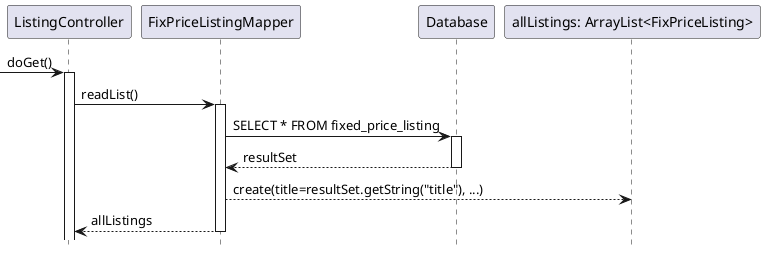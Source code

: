 @startuml
'https://plantuml.com/sequence-diagram


hide footbox
-> ListingController: doGet()
activate ListingController

ListingController -> FixPriceListingMapper: readList()
activate FixPriceListingMapper

FixPriceListingMapper -> Database: SELECT * FROM fixed_price_listing
activate Database

Database --> FixPriceListingMapper: resultSet
deactivate Database

FixPriceListingMapper --> "allListings: ArrayList<FixPriceListing>": create(title=resultSet.getString("title"), ...)
FixPriceListingMapper --> ListingController: allListings
deactivate FixPriceListingMapper




@enduml